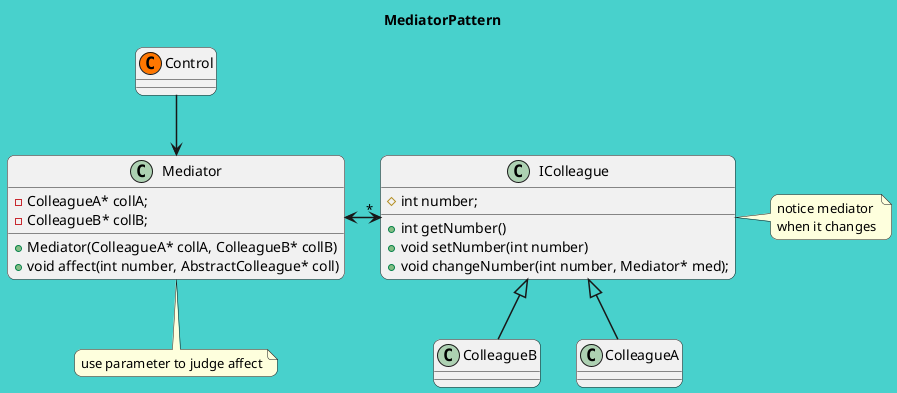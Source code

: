@startuml
title MediatorPattern
skinparam backgroundColor MediumTurquoise
skinparam roundcorner 15
skinparam sequenceArrowThickness 1.5
'skinparam handwritten true

class IColleague {
	+ int getNumber()
	+ void setNumber(int number)
	+ void changeNumber(int number, Mediator* med);
	# int number;
}
note right: notice mediator \nwhen it changes

class Mediator {
	+ Mediator(ColleagueA* collA, ColleagueB* collB)
	+ void affect(int number, AbstractColleague* coll)
	- ColleagueA* collA;
	- ColleagueB* collB;
}
note bottom: use parameter to judge affect

Mediator <-> "*" IColleague
IColleague <|-- ColleagueA
IColleague <|-- ColleagueB

class Control << (C,#FF7700) >>
Control --> Mediator

@enduml